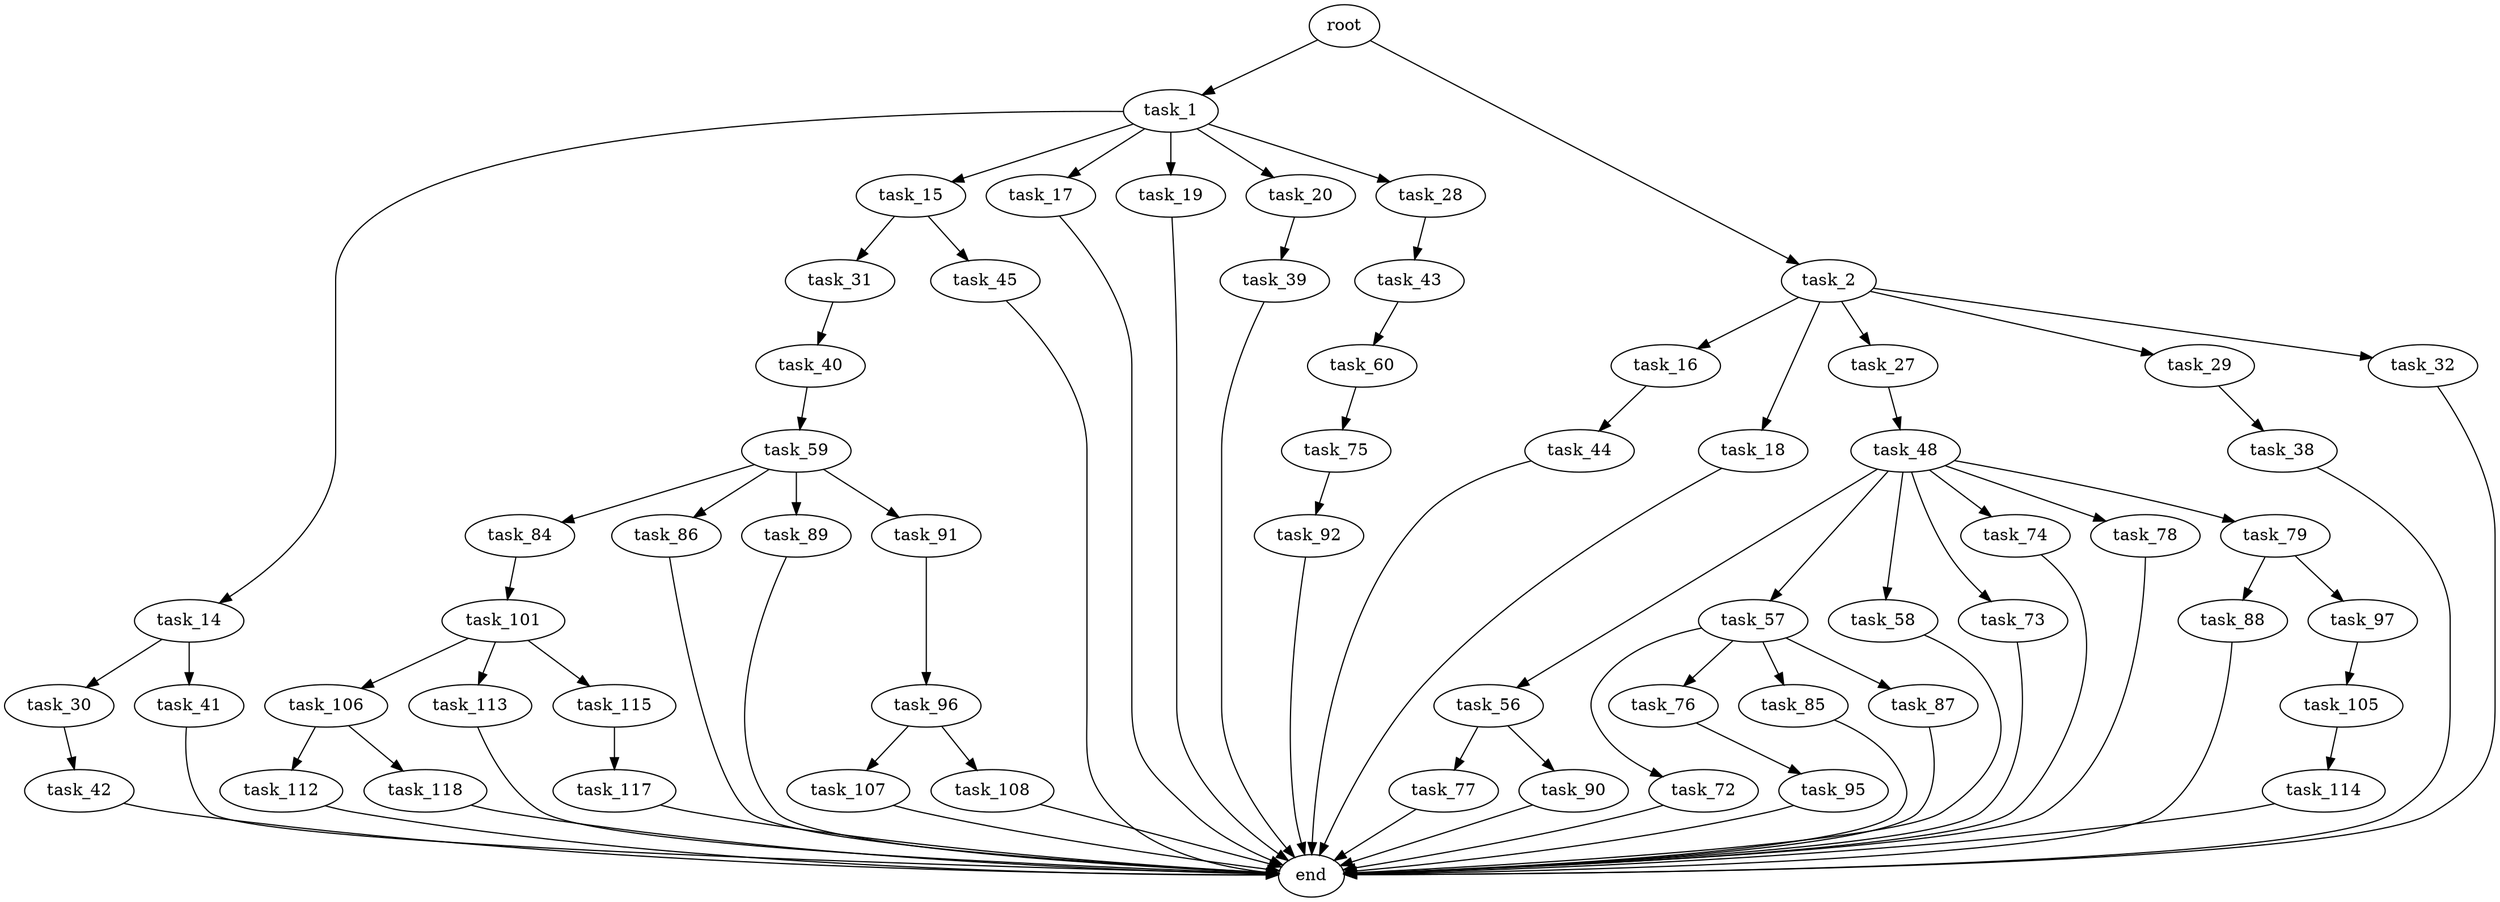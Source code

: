 digraph G {
  root [size="0.000000"];
  task_1 [size="782757789696.000000"];
  task_2 [size="17601788945.000000"];
  task_14 [size="782757789696.000000"];
  task_15 [size="28991029248.000000"];
  task_16 [size="619864353967.000000"];
  task_17 [size="807842635.000000"];
  task_18 [size="549755813888.000000"];
  task_19 [size="1267002971295.000000"];
  task_20 [size="344138219587.000000"];
  task_27 [size="23829727085.000000"];
  task_28 [size="13036322163.000000"];
  task_29 [size="134217728000.000000"];
  task_30 [size="1036910935471.000000"];
  task_31 [size="188929604812.000000"];
  task_32 [size="8562439780.000000"];
  task_38 [size="1052988975.000000"];
  task_39 [size="3390726089.000000"];
  task_40 [size="15266833152.000000"];
  task_41 [size="8589934592.000000"];
  task_42 [size="3875164563.000000"];
  task_43 [size="31419641474.000000"];
  task_44 [size="368293445632.000000"];
  task_45 [size="3778557102.000000"];
  task_48 [size="247317013047.000000"];
  task_56 [size="355608599330.000000"];
  task_57 [size="2631362877.000000"];
  task_58 [size="10160966959.000000"];
  task_59 [size="375015842388.000000"];
  task_60 [size="23799993447.000000"];
  task_72 [size="2633038184.000000"];
  task_73 [size="8589934592.000000"];
  task_74 [size="2420078471.000000"];
  task_75 [size="134217728000.000000"];
  task_76 [size="289803267309.000000"];
  task_77 [size="549755813888.000000"];
  task_78 [size="13562798232.000000"];
  task_79 [size="28991029248.000000"];
  task_84 [size="2362844690.000000"];
  task_85 [size="47213879972.000000"];
  task_86 [size="134217728000.000000"];
  task_87 [size="353157955413.000000"];
  task_88 [size="4586958959.000000"];
  task_89 [size="116381543711.000000"];
  task_90 [size="25090149407.000000"];
  task_91 [size="28991029248.000000"];
  task_92 [size="5142651356.000000"];
  task_95 [size="41963218071.000000"];
  task_96 [size="6452363687.000000"];
  task_97 [size="436639063809.000000"];
  task_101 [size="1376049883463.000000"];
  task_105 [size="549755813888.000000"];
  task_106 [size="219013158464.000000"];
  task_107 [size="8589934592.000000"];
  task_108 [size="41512522443.000000"];
  task_112 [size="239248907144.000000"];
  task_113 [size="76458821974.000000"];
  task_114 [size="2484345538.000000"];
  task_115 [size="24300089515.000000"];
  task_117 [size="34370527577.000000"];
  task_118 [size="26655592179.000000"];
  end [size="0.000000"];

  root -> task_1 [size="1.000000"];
  root -> task_2 [size="1.000000"];
  task_1 -> task_14 [size="679477248.000000"];
  task_1 -> task_15 [size="679477248.000000"];
  task_1 -> task_17 [size="679477248.000000"];
  task_1 -> task_19 [size="679477248.000000"];
  task_1 -> task_20 [size="679477248.000000"];
  task_1 -> task_28 [size="679477248.000000"];
  task_2 -> task_16 [size="536870912.000000"];
  task_2 -> task_18 [size="536870912.000000"];
  task_2 -> task_27 [size="536870912.000000"];
  task_2 -> task_29 [size="536870912.000000"];
  task_2 -> task_32 [size="536870912.000000"];
  task_14 -> task_30 [size="679477248.000000"];
  task_14 -> task_41 [size="679477248.000000"];
  task_15 -> task_31 [size="75497472.000000"];
  task_15 -> task_45 [size="75497472.000000"];
  task_16 -> task_44 [size="679477248.000000"];
  task_17 -> end [size="1.000000"];
  task_18 -> end [size="1.000000"];
  task_19 -> end [size="1.000000"];
  task_20 -> task_39 [size="536870912.000000"];
  task_27 -> task_48 [size="411041792.000000"];
  task_28 -> task_43 [size="679477248.000000"];
  task_29 -> task_38 [size="209715200.000000"];
  task_30 -> task_42 [size="679477248.000000"];
  task_31 -> task_40 [size="134217728.000000"];
  task_32 -> end [size="1.000000"];
  task_38 -> end [size="1.000000"];
  task_39 -> end [size="1.000000"];
  task_40 -> task_59 [size="536870912.000000"];
  task_41 -> end [size="1.000000"];
  task_42 -> end [size="1.000000"];
  task_43 -> task_60 [size="838860800.000000"];
  task_44 -> end [size="1.000000"];
  task_45 -> end [size="1.000000"];
  task_48 -> task_56 [size="301989888.000000"];
  task_48 -> task_57 [size="301989888.000000"];
  task_48 -> task_58 [size="301989888.000000"];
  task_48 -> task_73 [size="301989888.000000"];
  task_48 -> task_74 [size="301989888.000000"];
  task_48 -> task_78 [size="301989888.000000"];
  task_48 -> task_79 [size="301989888.000000"];
  task_56 -> task_77 [size="838860800.000000"];
  task_56 -> task_90 [size="838860800.000000"];
  task_57 -> task_72 [size="75497472.000000"];
  task_57 -> task_76 [size="75497472.000000"];
  task_57 -> task_85 [size="75497472.000000"];
  task_57 -> task_87 [size="75497472.000000"];
  task_58 -> end [size="1.000000"];
  task_59 -> task_84 [size="301989888.000000"];
  task_59 -> task_86 [size="301989888.000000"];
  task_59 -> task_89 [size="301989888.000000"];
  task_59 -> task_91 [size="301989888.000000"];
  task_60 -> task_75 [size="838860800.000000"];
  task_72 -> end [size="1.000000"];
  task_73 -> end [size="1.000000"];
  task_74 -> end [size="1.000000"];
  task_75 -> task_92 [size="209715200.000000"];
  task_76 -> task_95 [size="536870912.000000"];
  task_77 -> end [size="1.000000"];
  task_78 -> end [size="1.000000"];
  task_79 -> task_88 [size="75497472.000000"];
  task_79 -> task_97 [size="75497472.000000"];
  task_84 -> task_101 [size="134217728.000000"];
  task_85 -> end [size="1.000000"];
  task_86 -> end [size="1.000000"];
  task_87 -> end [size="1.000000"];
  task_88 -> end [size="1.000000"];
  task_89 -> end [size="1.000000"];
  task_90 -> end [size="1.000000"];
  task_91 -> task_96 [size="75497472.000000"];
  task_92 -> end [size="1.000000"];
  task_95 -> end [size="1.000000"];
  task_96 -> task_107 [size="33554432.000000"];
  task_96 -> task_108 [size="33554432.000000"];
  task_97 -> task_105 [size="679477248.000000"];
  task_101 -> task_106 [size="838860800.000000"];
  task_101 -> task_113 [size="838860800.000000"];
  task_101 -> task_115 [size="838860800.000000"];
  task_105 -> task_114 [size="536870912.000000"];
  task_106 -> task_112 [size="209715200.000000"];
  task_106 -> task_118 [size="209715200.000000"];
  task_107 -> end [size="1.000000"];
  task_108 -> end [size="1.000000"];
  task_112 -> end [size="1.000000"];
  task_113 -> end [size="1.000000"];
  task_114 -> end [size="1.000000"];
  task_115 -> task_117 [size="536870912.000000"];
  task_117 -> end [size="1.000000"];
  task_118 -> end [size="1.000000"];
}
